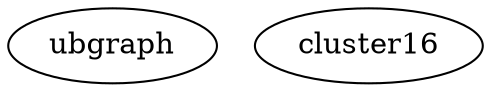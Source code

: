 

digraph odyssey2 {
subgraph cluster2 {
}
subgraph cluster3 {
}
subgraph cluster4 {
}
subgraph cluster8 {
}
subgraph cluster7 {
}
subgraph cluster6 {
}
subgraph cluster5 {
}
subgraph cluster12 {
}
subgraph cluster11 {
}
subgraph cluster10 {
}
subgraph cluster9 {
}
ubgraph cluster16 {
}
subgraph cluster15 {
}
subgraph cluster101 {
}
}